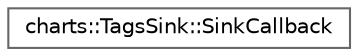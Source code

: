 digraph "Graphical Class Hierarchy"
{
 // LATEX_PDF_SIZE
  bgcolor="transparent";
  edge [fontname=Helvetica,fontsize=10,labelfontname=Helvetica,labelfontsize=10];
  node [fontname=Helvetica,fontsize=10,shape=box,height=0.2,width=0.4];
  rankdir="LR";
  Node0 [id="Node000000",label="charts::TagsSink::SinkCallback",height=0.2,width=0.4,color="grey40", fillcolor="white", style="filled",URL="$structcharts_1_1TagsSink_1_1SinkCallback.html",tooltip=" "];
}
